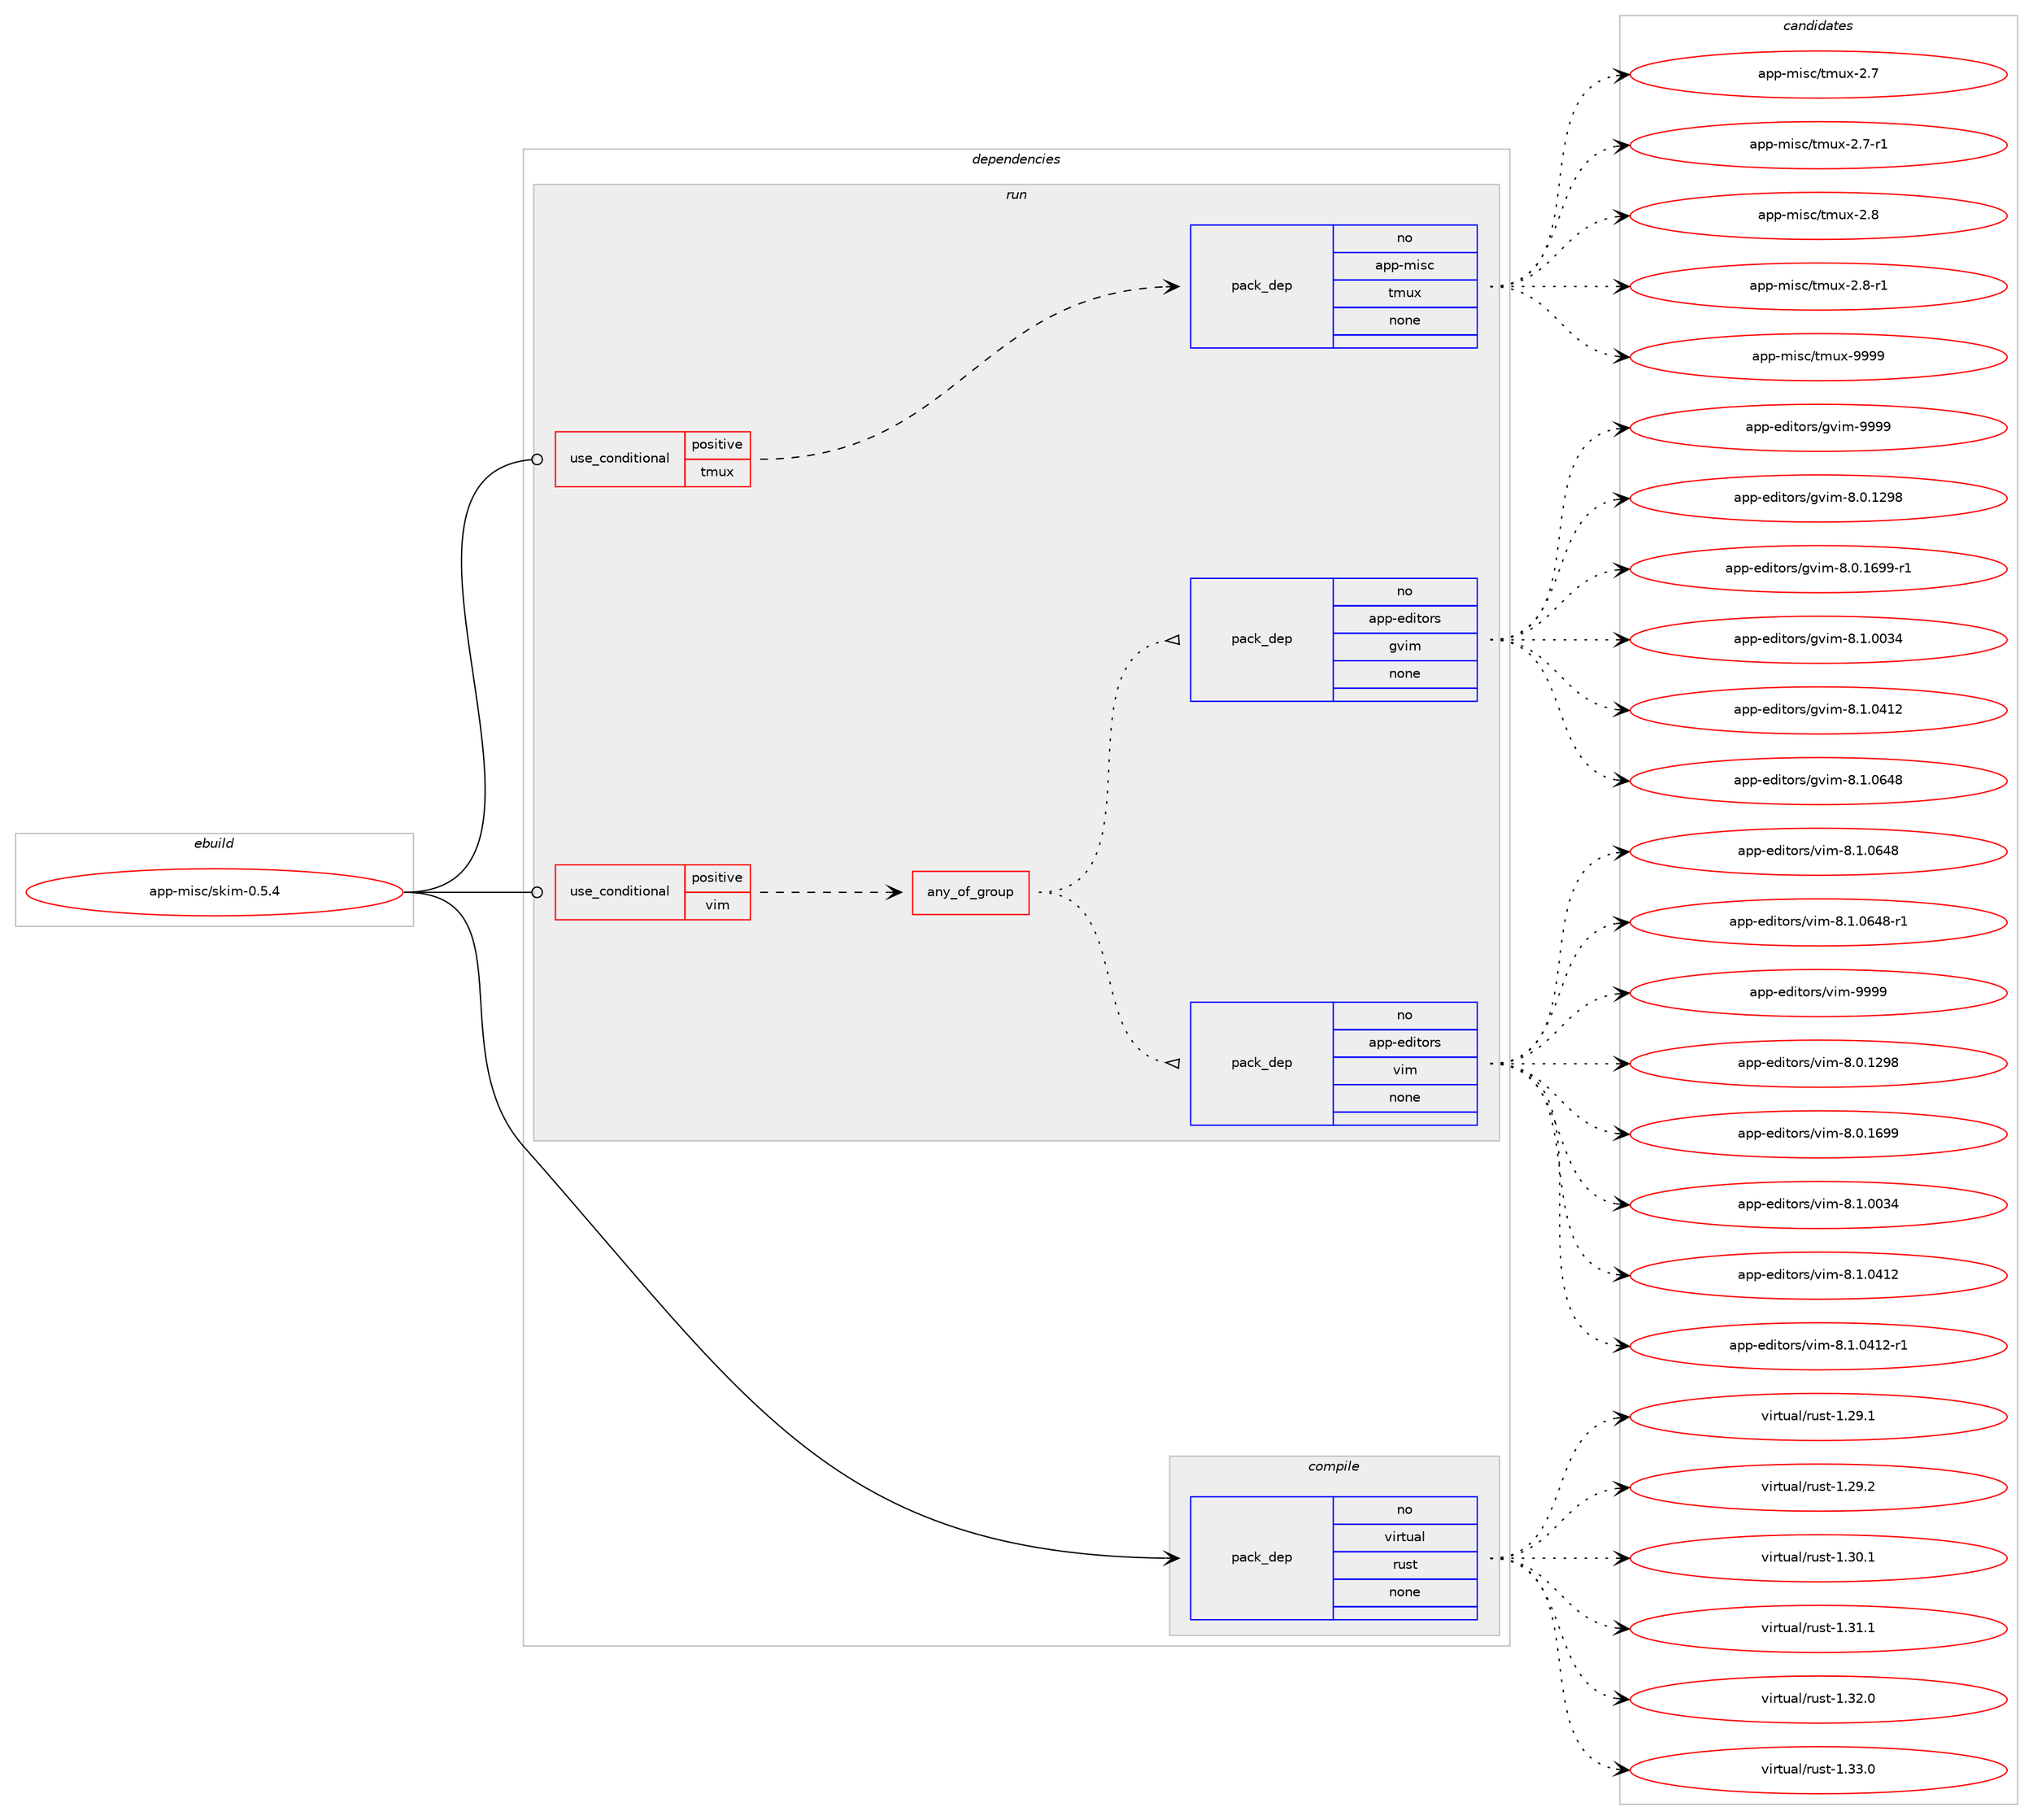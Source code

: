 digraph prolog {

# *************
# Graph options
# *************

newrank=true;
concentrate=true;
compound=true;
graph [rankdir=LR,fontname=Helvetica,fontsize=10,ranksep=1.5];#, ranksep=2.5, nodesep=0.2];
edge  [arrowhead=vee];
node  [fontname=Helvetica,fontsize=10];

# **********
# The ebuild
# **********

subgraph cluster_leftcol {
color=gray;
rank=same;
label=<<i>ebuild</i>>;
id [label="app-misc/skim-0.5.4", color=red, width=4, href="../app-misc/skim-0.5.4.svg"];
}

# ****************
# The dependencies
# ****************

subgraph cluster_midcol {
color=gray;
label=<<i>dependencies</i>>;
subgraph cluster_compile {
fillcolor="#eeeeee";
style=filled;
label=<<i>compile</i>>;
subgraph pack926823 {
dependency1300891 [label=<<TABLE BORDER="0" CELLBORDER="1" CELLSPACING="0" CELLPADDING="4" WIDTH="220"><TR><TD ROWSPAN="6" CELLPADDING="30">pack_dep</TD></TR><TR><TD WIDTH="110">no</TD></TR><TR><TD>virtual</TD></TR><TR><TD>rust</TD></TR><TR><TD>none</TD></TR><TR><TD></TD></TR></TABLE>>, shape=none, color=blue];
}
id:e -> dependency1300891:w [weight=20,style="solid",arrowhead="vee"];
}
subgraph cluster_compileandrun {
fillcolor="#eeeeee";
style=filled;
label=<<i>compile and run</i>>;
}
subgraph cluster_run {
fillcolor="#eeeeee";
style=filled;
label=<<i>run</i>>;
subgraph cond353819 {
dependency1300892 [label=<<TABLE BORDER="0" CELLBORDER="1" CELLSPACING="0" CELLPADDING="4"><TR><TD ROWSPAN="3" CELLPADDING="10">use_conditional</TD></TR><TR><TD>positive</TD></TR><TR><TD>tmux</TD></TR></TABLE>>, shape=none, color=red];
subgraph pack926824 {
dependency1300893 [label=<<TABLE BORDER="0" CELLBORDER="1" CELLSPACING="0" CELLPADDING="4" WIDTH="220"><TR><TD ROWSPAN="6" CELLPADDING="30">pack_dep</TD></TR><TR><TD WIDTH="110">no</TD></TR><TR><TD>app-misc</TD></TR><TR><TD>tmux</TD></TR><TR><TD>none</TD></TR><TR><TD></TD></TR></TABLE>>, shape=none, color=blue];
}
dependency1300892:e -> dependency1300893:w [weight=20,style="dashed",arrowhead="vee"];
}
id:e -> dependency1300892:w [weight=20,style="solid",arrowhead="odot"];
subgraph cond353820 {
dependency1300894 [label=<<TABLE BORDER="0" CELLBORDER="1" CELLSPACING="0" CELLPADDING="4"><TR><TD ROWSPAN="3" CELLPADDING="10">use_conditional</TD></TR><TR><TD>positive</TD></TR><TR><TD>vim</TD></TR></TABLE>>, shape=none, color=red];
subgraph any19707 {
dependency1300895 [label=<<TABLE BORDER="0" CELLBORDER="1" CELLSPACING="0" CELLPADDING="4"><TR><TD CELLPADDING="10">any_of_group</TD></TR></TABLE>>, shape=none, color=red];subgraph pack926825 {
dependency1300896 [label=<<TABLE BORDER="0" CELLBORDER="1" CELLSPACING="0" CELLPADDING="4" WIDTH="220"><TR><TD ROWSPAN="6" CELLPADDING="30">pack_dep</TD></TR><TR><TD WIDTH="110">no</TD></TR><TR><TD>app-editors</TD></TR><TR><TD>vim</TD></TR><TR><TD>none</TD></TR><TR><TD></TD></TR></TABLE>>, shape=none, color=blue];
}
dependency1300895:e -> dependency1300896:w [weight=20,style="dotted",arrowhead="oinv"];
subgraph pack926826 {
dependency1300897 [label=<<TABLE BORDER="0" CELLBORDER="1" CELLSPACING="0" CELLPADDING="4" WIDTH="220"><TR><TD ROWSPAN="6" CELLPADDING="30">pack_dep</TD></TR><TR><TD WIDTH="110">no</TD></TR><TR><TD>app-editors</TD></TR><TR><TD>gvim</TD></TR><TR><TD>none</TD></TR><TR><TD></TD></TR></TABLE>>, shape=none, color=blue];
}
dependency1300895:e -> dependency1300897:w [weight=20,style="dotted",arrowhead="oinv"];
}
dependency1300894:e -> dependency1300895:w [weight=20,style="dashed",arrowhead="vee"];
}
id:e -> dependency1300894:w [weight=20,style="solid",arrowhead="odot"];
}
}

# **************
# The candidates
# **************

subgraph cluster_choices {
rank=same;
color=gray;
label=<<i>candidates</i>>;

subgraph choice926823 {
color=black;
nodesep=1;
choice118105114116117971084711411711511645494650574649 [label="virtual/rust-1.29.1", color=red, width=4,href="../virtual/rust-1.29.1.svg"];
choice118105114116117971084711411711511645494650574650 [label="virtual/rust-1.29.2", color=red, width=4,href="../virtual/rust-1.29.2.svg"];
choice118105114116117971084711411711511645494651484649 [label="virtual/rust-1.30.1", color=red, width=4,href="../virtual/rust-1.30.1.svg"];
choice118105114116117971084711411711511645494651494649 [label="virtual/rust-1.31.1", color=red, width=4,href="../virtual/rust-1.31.1.svg"];
choice118105114116117971084711411711511645494651504648 [label="virtual/rust-1.32.0", color=red, width=4,href="../virtual/rust-1.32.0.svg"];
choice118105114116117971084711411711511645494651514648 [label="virtual/rust-1.33.0", color=red, width=4,href="../virtual/rust-1.33.0.svg"];
dependency1300891:e -> choice118105114116117971084711411711511645494650574649:w [style=dotted,weight="100"];
dependency1300891:e -> choice118105114116117971084711411711511645494650574650:w [style=dotted,weight="100"];
dependency1300891:e -> choice118105114116117971084711411711511645494651484649:w [style=dotted,weight="100"];
dependency1300891:e -> choice118105114116117971084711411711511645494651494649:w [style=dotted,weight="100"];
dependency1300891:e -> choice118105114116117971084711411711511645494651504648:w [style=dotted,weight="100"];
dependency1300891:e -> choice118105114116117971084711411711511645494651514648:w [style=dotted,weight="100"];
}
subgraph choice926824 {
color=black;
nodesep=1;
choice9711211245109105115994711610911712045504655 [label="app-misc/tmux-2.7", color=red, width=4,href="../app-misc/tmux-2.7.svg"];
choice97112112451091051159947116109117120455046554511449 [label="app-misc/tmux-2.7-r1", color=red, width=4,href="../app-misc/tmux-2.7-r1.svg"];
choice9711211245109105115994711610911712045504656 [label="app-misc/tmux-2.8", color=red, width=4,href="../app-misc/tmux-2.8.svg"];
choice97112112451091051159947116109117120455046564511449 [label="app-misc/tmux-2.8-r1", color=red, width=4,href="../app-misc/tmux-2.8-r1.svg"];
choice971121124510910511599471161091171204557575757 [label="app-misc/tmux-9999", color=red, width=4,href="../app-misc/tmux-9999.svg"];
dependency1300893:e -> choice9711211245109105115994711610911712045504655:w [style=dotted,weight="100"];
dependency1300893:e -> choice97112112451091051159947116109117120455046554511449:w [style=dotted,weight="100"];
dependency1300893:e -> choice9711211245109105115994711610911712045504656:w [style=dotted,weight="100"];
dependency1300893:e -> choice97112112451091051159947116109117120455046564511449:w [style=dotted,weight="100"];
dependency1300893:e -> choice971121124510910511599471161091171204557575757:w [style=dotted,weight="100"];
}
subgraph choice926825 {
color=black;
nodesep=1;
choice971121124510110010511611111411547118105109455646484649505756 [label="app-editors/vim-8.0.1298", color=red, width=4,href="../app-editors/vim-8.0.1298.svg"];
choice971121124510110010511611111411547118105109455646484649545757 [label="app-editors/vim-8.0.1699", color=red, width=4,href="../app-editors/vim-8.0.1699.svg"];
choice971121124510110010511611111411547118105109455646494648485152 [label="app-editors/vim-8.1.0034", color=red, width=4,href="../app-editors/vim-8.1.0034.svg"];
choice971121124510110010511611111411547118105109455646494648524950 [label="app-editors/vim-8.1.0412", color=red, width=4,href="../app-editors/vim-8.1.0412.svg"];
choice9711211245101100105116111114115471181051094556464946485249504511449 [label="app-editors/vim-8.1.0412-r1", color=red, width=4,href="../app-editors/vim-8.1.0412-r1.svg"];
choice971121124510110010511611111411547118105109455646494648545256 [label="app-editors/vim-8.1.0648", color=red, width=4,href="../app-editors/vim-8.1.0648.svg"];
choice9711211245101100105116111114115471181051094556464946485452564511449 [label="app-editors/vim-8.1.0648-r1", color=red, width=4,href="../app-editors/vim-8.1.0648-r1.svg"];
choice9711211245101100105116111114115471181051094557575757 [label="app-editors/vim-9999", color=red, width=4,href="../app-editors/vim-9999.svg"];
dependency1300896:e -> choice971121124510110010511611111411547118105109455646484649505756:w [style=dotted,weight="100"];
dependency1300896:e -> choice971121124510110010511611111411547118105109455646484649545757:w [style=dotted,weight="100"];
dependency1300896:e -> choice971121124510110010511611111411547118105109455646494648485152:w [style=dotted,weight="100"];
dependency1300896:e -> choice971121124510110010511611111411547118105109455646494648524950:w [style=dotted,weight="100"];
dependency1300896:e -> choice9711211245101100105116111114115471181051094556464946485249504511449:w [style=dotted,weight="100"];
dependency1300896:e -> choice971121124510110010511611111411547118105109455646494648545256:w [style=dotted,weight="100"];
dependency1300896:e -> choice9711211245101100105116111114115471181051094556464946485452564511449:w [style=dotted,weight="100"];
dependency1300896:e -> choice9711211245101100105116111114115471181051094557575757:w [style=dotted,weight="100"];
}
subgraph choice926826 {
color=black;
nodesep=1;
choice971121124510110010511611111411547103118105109455646484649505756 [label="app-editors/gvim-8.0.1298", color=red, width=4,href="../app-editors/gvim-8.0.1298.svg"];
choice9711211245101100105116111114115471031181051094556464846495457574511449 [label="app-editors/gvim-8.0.1699-r1", color=red, width=4,href="../app-editors/gvim-8.0.1699-r1.svg"];
choice971121124510110010511611111411547103118105109455646494648485152 [label="app-editors/gvim-8.1.0034", color=red, width=4,href="../app-editors/gvim-8.1.0034.svg"];
choice971121124510110010511611111411547103118105109455646494648524950 [label="app-editors/gvim-8.1.0412", color=red, width=4,href="../app-editors/gvim-8.1.0412.svg"];
choice971121124510110010511611111411547103118105109455646494648545256 [label="app-editors/gvim-8.1.0648", color=red, width=4,href="../app-editors/gvim-8.1.0648.svg"];
choice9711211245101100105116111114115471031181051094557575757 [label="app-editors/gvim-9999", color=red, width=4,href="../app-editors/gvim-9999.svg"];
dependency1300897:e -> choice971121124510110010511611111411547103118105109455646484649505756:w [style=dotted,weight="100"];
dependency1300897:e -> choice9711211245101100105116111114115471031181051094556464846495457574511449:w [style=dotted,weight="100"];
dependency1300897:e -> choice971121124510110010511611111411547103118105109455646494648485152:w [style=dotted,weight="100"];
dependency1300897:e -> choice971121124510110010511611111411547103118105109455646494648524950:w [style=dotted,weight="100"];
dependency1300897:e -> choice971121124510110010511611111411547103118105109455646494648545256:w [style=dotted,weight="100"];
dependency1300897:e -> choice9711211245101100105116111114115471031181051094557575757:w [style=dotted,weight="100"];
}
}

}

